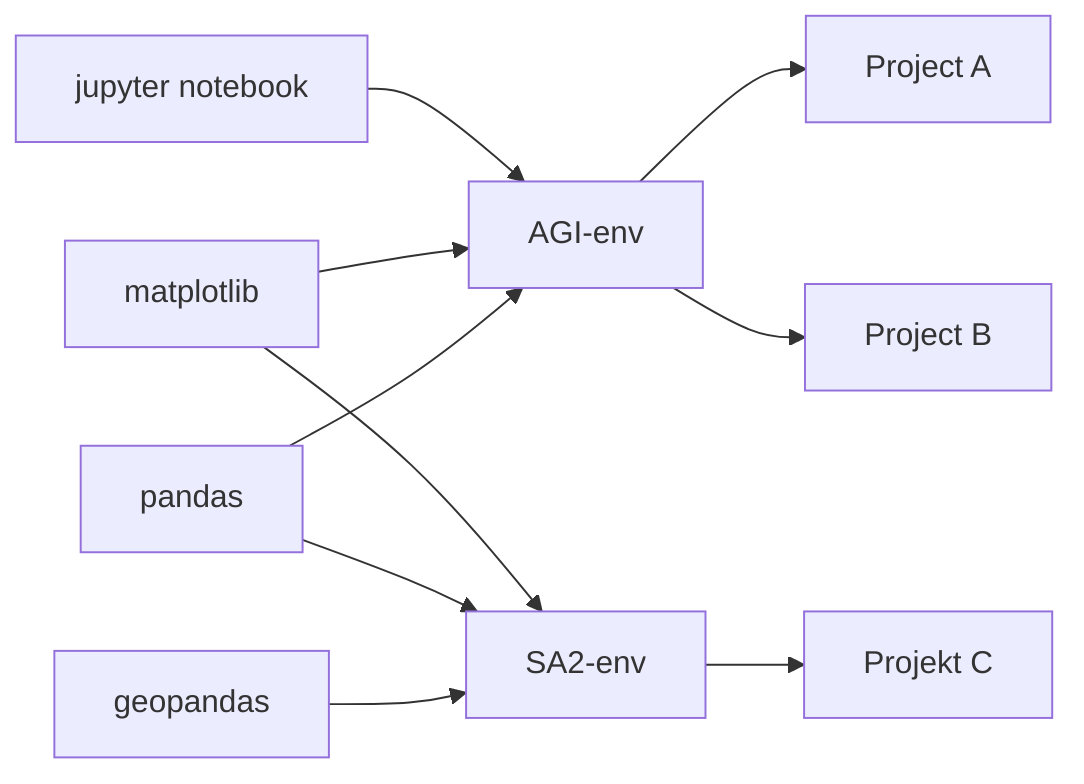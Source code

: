 graph LR
    B[pandas] --> A[AGI-env]
    C[matplotlib] --> A
    D[jupyter notebook] --> A
    E[geopandas] --> F[SA2-env]
    B --> F
    C --> F
    A --> X[Project A]
    A --> Y[Project B]
    F --> Z[Projekt C]